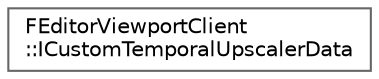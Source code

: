 digraph "Graphical Class Hierarchy"
{
 // INTERACTIVE_SVG=YES
 // LATEX_PDF_SIZE
  bgcolor="transparent";
  edge [fontname=Helvetica,fontsize=10,labelfontname=Helvetica,labelfontsize=10];
  node [fontname=Helvetica,fontsize=10,shape=box,height=0.2,width=0.4];
  rankdir="LR";
  Node0 [id="Node000000",label="FEditorViewportClient\l::ICustomTemporalUpscalerData",height=0.2,width=0.4,color="grey40", fillcolor="white", style="filled",URL="$d6/d71/classFEditorViewportClient_1_1ICustomTemporalUpscalerData.html",tooltip=" "];
}
